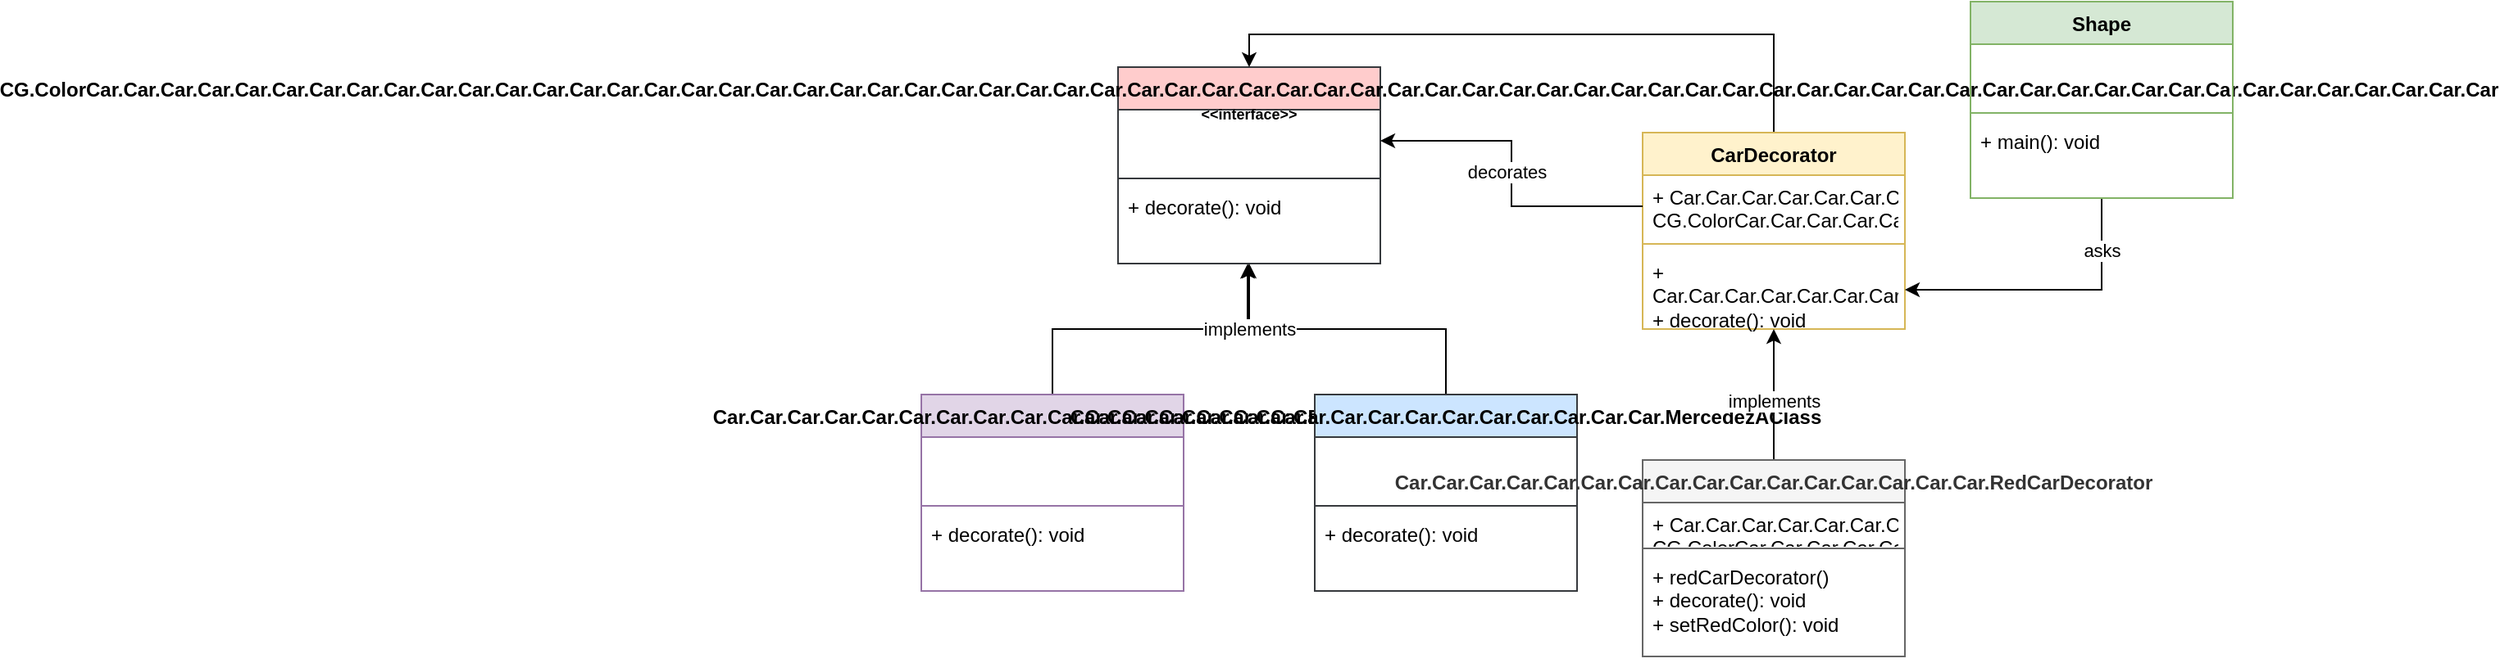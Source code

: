 <mxfile version="21.1.3" type="device">
  <diagram name="Page-1" id="erg5Pbd_aZHy4HgWgNPl">
    <mxGraphModel dx="1452" dy="576" grid="0" gridSize="10" guides="1" tooltips="1" connect="1" arrows="1" fold="1" page="0" pageScale="1" pageWidth="850" pageHeight="1100" math="0" shadow="0">
      <root>
        <mxCell id="0" />
        <mxCell id="1" parent="0" />
        <mxCell id="tKUBBkQdg62nl9XmpuiE-1" value="CG.ColorCar.Car.Car.Car.Car.Car.Car.Car.Car.Car.Car.Car.Car.Car.Car.Car.Car.Car.Car.Car.Car.Car.Car.Car.Car.Car.Car.Car.Car.Car.Car.Car.Car.Car.Car.Car.Car.Car.Car.Car.Car.Car.Car.Car.Car.Car.Car.Car.Car.Car.Car.Car.Car.Car.Car.Car.Car.Car.Car.Car.Car.Car.Car.Car.Car &lt;font style=&quot;font-size: 9px;&quot;&gt;&amp;lt;&amp;lt;interface&amp;gt;&amp;gt;&lt;/font&gt;" style="swimlane;fontStyle=1;align=center;verticalAlign=top;childLayout=stackLayout;horizontal=1;startSize=26;horizontalStack=0;resizeParent=1;resizeParentMax=0;resizeLast=0;collapsible=1;marginBottom=0;whiteSpace=wrap;html=1;fillColor=#ffcccc;strokeColor=#36393d;" vertex="1" parent="1">
          <mxGeometry x="80" y="80" width="160" height="120" as="geometry" />
        </mxCell>
        <mxCell id="tKUBBkQdg62nl9XmpuiE-2" value="&lt;br&gt;&lt;br&gt;" style="text;strokeColor=none;fillColor=none;align=left;verticalAlign=top;spacingLeft=4;spacingRight=4;overflow=hidden;rotatable=0;points=[[0,0.5],[1,0.5]];portConstraint=eastwest;whiteSpace=wrap;html=1;" vertex="1" parent="tKUBBkQdg62nl9XmpuiE-1">
          <mxGeometry y="26" width="160" height="38" as="geometry" />
        </mxCell>
        <mxCell id="tKUBBkQdg62nl9XmpuiE-3" value="" style="line;strokeWidth=1;fillColor=none;align=left;verticalAlign=middle;spacingTop=-1;spacingLeft=3;spacingRight=3;rotatable=0;labelPosition=right;points=[];portConstraint=eastwest;strokeColor=inherit;" vertex="1" parent="tKUBBkQdg62nl9XmpuiE-1">
          <mxGeometry y="64" width="160" height="8" as="geometry" />
        </mxCell>
        <mxCell id="tKUBBkQdg62nl9XmpuiE-4" value="+ decorate(): void" style="text;strokeColor=none;fillColor=none;align=left;verticalAlign=top;spacingLeft=4;spacingRight=4;overflow=hidden;rotatable=0;points=[[0,0.5],[1,0.5]];portConstraint=eastwest;whiteSpace=wrap;html=1;" vertex="1" parent="tKUBBkQdg62nl9XmpuiE-1">
          <mxGeometry y="72" width="160" height="48" as="geometry" />
        </mxCell>
        <mxCell id="tKUBBkQdg62nl9XmpuiE-29" style="edgeStyle=orthogonalEdgeStyle;rounded=0;orthogonalLoop=1;jettySize=auto;html=1;exitX=0.5;exitY=0;exitDx=0;exitDy=0;entryX=0.494;entryY=1.003;entryDx=0;entryDy=0;entryPerimeter=0;" edge="1" parent="1" source="tKUBBkQdg62nl9XmpuiE-5" target="tKUBBkQdg62nl9XmpuiE-4">
          <mxGeometry relative="1" as="geometry" />
        </mxCell>
        <mxCell id="tKUBBkQdg62nl9XmpuiE-5" value="Car.Car.Car.Car.Car.Car.Car.Car.Car.Car.Car.Car.Car.Car.Car.Car.BMWX50&lt;br&gt;" style="swimlane;fontStyle=1;align=center;verticalAlign=top;childLayout=stackLayout;horizontal=1;startSize=26;horizontalStack=0;resizeParent=1;resizeParentMax=0;resizeLast=0;collapsible=1;marginBottom=0;whiteSpace=wrap;html=1;fillColor=#e1d5e7;strokeColor=#9673a6;" vertex="1" parent="1">
          <mxGeometry x="-40" y="280" width="160" height="120" as="geometry" />
        </mxCell>
        <mxCell id="tKUBBkQdg62nl9XmpuiE-6" value="&lt;br&gt;&lt;br&gt;" style="text;strokeColor=none;fillColor=none;align=left;verticalAlign=top;spacingLeft=4;spacingRight=4;overflow=hidden;rotatable=0;points=[[0,0.5],[1,0.5]];portConstraint=eastwest;whiteSpace=wrap;html=1;" vertex="1" parent="tKUBBkQdg62nl9XmpuiE-5">
          <mxGeometry y="26" width="160" height="38" as="geometry" />
        </mxCell>
        <mxCell id="tKUBBkQdg62nl9XmpuiE-7" value="" style="line;strokeWidth=1;fillColor=none;align=left;verticalAlign=middle;spacingTop=-1;spacingLeft=3;spacingRight=3;rotatable=0;labelPosition=right;points=[];portConstraint=eastwest;strokeColor=inherit;" vertex="1" parent="tKUBBkQdg62nl9XmpuiE-5">
          <mxGeometry y="64" width="160" height="8" as="geometry" />
        </mxCell>
        <mxCell id="tKUBBkQdg62nl9XmpuiE-8" value="+ decorate(): void" style="text;strokeColor=none;fillColor=none;align=left;verticalAlign=top;spacingLeft=4;spacingRight=4;overflow=hidden;rotatable=0;points=[[0,0.5],[1,0.5]];portConstraint=eastwest;whiteSpace=wrap;html=1;" vertex="1" parent="tKUBBkQdg62nl9XmpuiE-5">
          <mxGeometry y="72" width="160" height="48" as="geometry" />
        </mxCell>
        <mxCell id="tKUBBkQdg62nl9XmpuiE-28" style="edgeStyle=orthogonalEdgeStyle;rounded=0;orthogonalLoop=1;jettySize=auto;html=1;exitX=0.5;exitY=0;exitDx=0;exitDy=0;entryX=0.5;entryY=1;entryDx=0;entryDy=0;" edge="1" parent="1" source="tKUBBkQdg62nl9XmpuiE-9" target="tKUBBkQdg62nl9XmpuiE-1">
          <mxGeometry relative="1" as="geometry" />
        </mxCell>
        <mxCell id="tKUBBkQdg62nl9XmpuiE-36" value="implements" style="edgeLabel;html=1;align=center;verticalAlign=middle;resizable=0;points=[];" vertex="1" connectable="0" parent="tKUBBkQdg62nl9XmpuiE-28">
          <mxGeometry x="0.701" y="1" relative="1" as="geometry">
            <mxPoint x="1" y="10" as="offset" />
          </mxGeometry>
        </mxCell>
        <mxCell id="tKUBBkQdg62nl9XmpuiE-9" value="Car.Car.Car.Car.Car.Car.Car.Car.Car.Car.Car.Car.Car.Car.Car.Car.MercedezAClass" style="swimlane;fontStyle=1;align=center;verticalAlign=top;childLayout=stackLayout;horizontal=1;startSize=26;horizontalStack=0;resizeParent=1;resizeParentMax=0;resizeLast=0;collapsible=1;marginBottom=0;whiteSpace=wrap;html=1;fillColor=#cce5ff;strokeColor=#36393d;" vertex="1" parent="1">
          <mxGeometry x="200" y="280" width="160" height="120" as="geometry" />
        </mxCell>
        <mxCell id="tKUBBkQdg62nl9XmpuiE-10" value="&lt;br&gt;&lt;br&gt;" style="text;strokeColor=none;fillColor=none;align=left;verticalAlign=top;spacingLeft=4;spacingRight=4;overflow=hidden;rotatable=0;points=[[0,0.5],[1,0.5]];portConstraint=eastwest;whiteSpace=wrap;html=1;" vertex="1" parent="tKUBBkQdg62nl9XmpuiE-9">
          <mxGeometry y="26" width="160" height="38" as="geometry" />
        </mxCell>
        <mxCell id="tKUBBkQdg62nl9XmpuiE-11" value="" style="line;strokeWidth=1;fillColor=none;align=left;verticalAlign=middle;spacingTop=-1;spacingLeft=3;spacingRight=3;rotatable=0;labelPosition=right;points=[];portConstraint=eastwest;strokeColor=inherit;" vertex="1" parent="tKUBBkQdg62nl9XmpuiE-9">
          <mxGeometry y="64" width="160" height="8" as="geometry" />
        </mxCell>
        <mxCell id="tKUBBkQdg62nl9XmpuiE-12" value="+ decorate(): void" style="text;strokeColor=none;fillColor=none;align=left;verticalAlign=top;spacingLeft=4;spacingRight=4;overflow=hidden;rotatable=0;points=[[0,0.5],[1,0.5]];portConstraint=eastwest;whiteSpace=wrap;html=1;" vertex="1" parent="tKUBBkQdg62nl9XmpuiE-9">
          <mxGeometry y="72" width="160" height="48" as="geometry" />
        </mxCell>
        <mxCell id="tKUBBkQdg62nl9XmpuiE-26" style="edgeStyle=orthogonalEdgeStyle;rounded=0;orthogonalLoop=1;jettySize=auto;html=1;exitX=0.5;exitY=0;exitDx=0;exitDy=0;entryX=0.5;entryY=0;entryDx=0;entryDy=0;" edge="1" parent="1" source="tKUBBkQdg62nl9XmpuiE-13" target="tKUBBkQdg62nl9XmpuiE-1">
          <mxGeometry relative="1" as="geometry" />
        </mxCell>
        <mxCell id="tKUBBkQdg62nl9XmpuiE-13" value="CarDecorator" style="swimlane;fontStyle=1;align=center;verticalAlign=top;childLayout=stackLayout;horizontal=1;startSize=26;horizontalStack=0;resizeParent=1;resizeParentMax=0;resizeLast=0;collapsible=1;marginBottom=0;whiteSpace=wrap;html=1;fillColor=#fff2cc;strokeColor=#d6b656;" vertex="1" parent="1">
          <mxGeometry x="400" y="120" width="160" height="120" as="geometry" />
        </mxCell>
        <mxCell id="tKUBBkQdg62nl9XmpuiE-14" value="+ Car.Car.Car.Car.Car.Car.Car.Car.Car.Car.Car.Car.Car.Car.Car.Car.carDecorator: CG.ColorCar.Car.Car.Car.Car.Car.Car.Car.Car.Car.Car.Car.Car.Car.Car.Car.Car.Car.Car.Car.Car.Car.Car.Car.Car.Car.Car.Car.Car.Car.Car.Car.Car.Car.Car.Car.Car.Car.Car.Car.Car.Car.Car.Car.Car.Car.Car.Car.Car.Car.Car.Car.Car.Car.Car.Car.Car.Car.Car.Car.Car.Car.Car.Car.Car" style="text;strokeColor=none;fillColor=none;align=left;verticalAlign=top;spacingLeft=4;spacingRight=4;overflow=hidden;rotatable=0;points=[[0,0.5],[1,0.5]];portConstraint=eastwest;whiteSpace=wrap;html=1;" vertex="1" parent="tKUBBkQdg62nl9XmpuiE-13">
          <mxGeometry y="26" width="160" height="38" as="geometry" />
        </mxCell>
        <mxCell id="tKUBBkQdg62nl9XmpuiE-15" value="" style="line;strokeWidth=1;fillColor=none;align=left;verticalAlign=middle;spacingTop=-1;spacingLeft=3;spacingRight=3;rotatable=0;labelPosition=right;points=[];portConstraint=eastwest;strokeColor=inherit;" vertex="1" parent="tKUBBkQdg62nl9XmpuiE-13">
          <mxGeometry y="64" width="160" height="8" as="geometry" />
        </mxCell>
        <mxCell id="tKUBBkQdg62nl9XmpuiE-16" value="+ Car.Car.Car.Car.Car.Car.Car.Car.Car.Car.Car.Car.Car.Car.Car.Car.carDecorator()&lt;br&gt;+ decorate(): void" style="text;strokeColor=none;fillColor=none;align=left;verticalAlign=top;spacingLeft=4;spacingRight=4;overflow=hidden;rotatable=0;points=[[0,0.5],[1,0.5]];portConstraint=eastwest;whiteSpace=wrap;html=1;" vertex="1" parent="tKUBBkQdg62nl9XmpuiE-13">
          <mxGeometry y="72" width="160" height="48" as="geometry" />
        </mxCell>
        <mxCell id="tKUBBkQdg62nl9XmpuiE-30" style="edgeStyle=orthogonalEdgeStyle;rounded=0;orthogonalLoop=1;jettySize=auto;html=1;exitX=0.5;exitY=0;exitDx=0;exitDy=0;entryX=0.5;entryY=1;entryDx=0;entryDy=0;" edge="1" parent="1" source="tKUBBkQdg62nl9XmpuiE-17" target="tKUBBkQdg62nl9XmpuiE-13">
          <mxGeometry relative="1" as="geometry">
            <Array as="points">
              <mxPoint x="480" y="282" />
              <mxPoint x="480" y="282" />
            </Array>
          </mxGeometry>
        </mxCell>
        <mxCell id="tKUBBkQdg62nl9XmpuiE-34" value="implements" style="edgeLabel;html=1;align=center;verticalAlign=middle;resizable=0;points=[];" vertex="1" connectable="0" parent="tKUBBkQdg62nl9XmpuiE-30">
          <mxGeometry x="0.128" relative="1" as="geometry">
            <mxPoint y="9" as="offset" />
          </mxGeometry>
        </mxCell>
        <mxCell id="tKUBBkQdg62nl9XmpuiE-17" value="Car.Car.Car.Car.Car.Car.Car.Car.Car.Car.Car.Car.Car.Car.Car.Car.RedCarDecorator" style="swimlane;fontStyle=1;align=center;verticalAlign=top;childLayout=stackLayout;horizontal=1;startSize=26;horizontalStack=0;resizeParent=1;resizeParentMax=0;resizeLast=0;collapsible=1;marginBottom=0;whiteSpace=wrap;html=1;fillColor=#f5f5f5;strokeColor=#666666;fontColor=#333333;" vertex="1" parent="1">
          <mxGeometry x="400" y="320" width="160" height="120" as="geometry" />
        </mxCell>
        <mxCell id="tKUBBkQdg62nl9XmpuiE-18" value="+ Car.Car.Car.Car.Car.Car.Car.Car.Car.Car.Car.Car.Car.Car.Car.Car.carDecorator: CG.ColorCar.Car.Car.Car.Car.Car.Car.Car.Car.Car.Car.Car.Car.Car.Car.Car.Car.Car.Car.Car.Car.Car.Car.Car.Car.Car.Car.Car.Car.Car.Car.Car.Car.Car.Car.Car.Car.Car.Car.Car.Car.Car.Car.Car.Car.Car.Car.Car.Car.Car.Car.Car.Car.Car.Car.Car.Car.Car.Car.Car.Car.Car.Car.Car.Car" style="text;strokeColor=none;fillColor=none;align=left;verticalAlign=top;spacingLeft=4;spacingRight=4;overflow=hidden;rotatable=0;points=[[0,0.5],[1,0.5]];portConstraint=eastwest;whiteSpace=wrap;html=1;" vertex="1" parent="tKUBBkQdg62nl9XmpuiE-17">
          <mxGeometry y="26" width="160" height="24" as="geometry" />
        </mxCell>
        <mxCell id="tKUBBkQdg62nl9XmpuiE-19" value="" style="line;strokeWidth=1;fillColor=none;align=left;verticalAlign=middle;spacingTop=-1;spacingLeft=3;spacingRight=3;rotatable=0;labelPosition=right;points=[];portConstraint=eastwest;strokeColor=inherit;" vertex="1" parent="tKUBBkQdg62nl9XmpuiE-17">
          <mxGeometry y="50" width="160" height="8" as="geometry" />
        </mxCell>
        <mxCell id="tKUBBkQdg62nl9XmpuiE-20" value="+ redCarDecorator()&lt;br&gt;+ decorate(): void&lt;br&gt;+ setRedColor(): void" style="text;strokeColor=none;fillColor=none;align=left;verticalAlign=top;spacingLeft=4;spacingRight=4;overflow=hidden;rotatable=0;points=[[0,0.5],[1,0.5]];portConstraint=eastwest;whiteSpace=wrap;html=1;" vertex="1" parent="tKUBBkQdg62nl9XmpuiE-17">
          <mxGeometry y="58" width="160" height="62" as="geometry" />
        </mxCell>
        <mxCell id="tKUBBkQdg62nl9XmpuiE-31" style="edgeStyle=orthogonalEdgeStyle;rounded=0;orthogonalLoop=1;jettySize=auto;html=1;exitX=0.5;exitY=1;exitDx=0;exitDy=0;entryX=1;entryY=0.5;entryDx=0;entryDy=0;" edge="1" parent="1" source="tKUBBkQdg62nl9XmpuiE-21" target="tKUBBkQdg62nl9XmpuiE-16">
          <mxGeometry relative="1" as="geometry" />
        </mxCell>
        <mxCell id="tKUBBkQdg62nl9XmpuiE-32" value="asks" style="edgeLabel;html=1;align=center;verticalAlign=middle;resizable=0;points=[];" vertex="1" connectable="0" parent="tKUBBkQdg62nl9XmpuiE-31">
          <mxGeometry x="-0.534" relative="1" as="geometry">
            <mxPoint y="-9" as="offset" />
          </mxGeometry>
        </mxCell>
        <mxCell id="tKUBBkQdg62nl9XmpuiE-21" value="Shape" style="swimlane;fontStyle=1;align=center;verticalAlign=top;childLayout=stackLayout;horizontal=1;startSize=26;horizontalStack=0;resizeParent=1;resizeParentMax=0;resizeLast=0;collapsible=1;marginBottom=0;whiteSpace=wrap;html=1;fillColor=#d5e8d4;strokeColor=#82b366;" vertex="1" parent="1">
          <mxGeometry x="600" y="40" width="160" height="120" as="geometry" />
        </mxCell>
        <mxCell id="tKUBBkQdg62nl9XmpuiE-22" value="&lt;br&gt;&lt;br&gt;" style="text;strokeColor=none;fillColor=none;align=left;verticalAlign=top;spacingLeft=4;spacingRight=4;overflow=hidden;rotatable=0;points=[[0,0.5],[1,0.5]];portConstraint=eastwest;whiteSpace=wrap;html=1;" vertex="1" parent="tKUBBkQdg62nl9XmpuiE-21">
          <mxGeometry y="26" width="160" height="38" as="geometry" />
        </mxCell>
        <mxCell id="tKUBBkQdg62nl9XmpuiE-23" value="" style="line;strokeWidth=1;fillColor=none;align=left;verticalAlign=middle;spacingTop=-1;spacingLeft=3;spacingRight=3;rotatable=0;labelPosition=right;points=[];portConstraint=eastwest;strokeColor=inherit;" vertex="1" parent="tKUBBkQdg62nl9XmpuiE-21">
          <mxGeometry y="64" width="160" height="8" as="geometry" />
        </mxCell>
        <mxCell id="tKUBBkQdg62nl9XmpuiE-24" value="+ main(): void" style="text;strokeColor=none;fillColor=none;align=left;verticalAlign=top;spacingLeft=4;spacingRight=4;overflow=hidden;rotatable=0;points=[[0,0.5],[1,0.5]];portConstraint=eastwest;whiteSpace=wrap;html=1;" vertex="1" parent="tKUBBkQdg62nl9XmpuiE-21">
          <mxGeometry y="72" width="160" height="48" as="geometry" />
        </mxCell>
        <mxCell id="tKUBBkQdg62nl9XmpuiE-27" style="edgeStyle=orthogonalEdgeStyle;rounded=0;orthogonalLoop=1;jettySize=auto;html=1;exitX=0;exitY=0.5;exitDx=0;exitDy=0;entryX=1;entryY=0.5;entryDx=0;entryDy=0;" edge="1" parent="1" source="tKUBBkQdg62nl9XmpuiE-14" target="tKUBBkQdg62nl9XmpuiE-2">
          <mxGeometry relative="1" as="geometry" />
        </mxCell>
        <mxCell id="tKUBBkQdg62nl9XmpuiE-35" value="decorates" style="edgeLabel;html=1;align=center;verticalAlign=middle;resizable=0;points=[];" vertex="1" connectable="0" parent="tKUBBkQdg62nl9XmpuiE-27">
          <mxGeometry x="0.395" y="1" relative="1" as="geometry">
            <mxPoint x="16" y="18" as="offset" />
          </mxGeometry>
        </mxCell>
      </root>
    </mxGraphModel>
  </diagram>
</mxfile>

